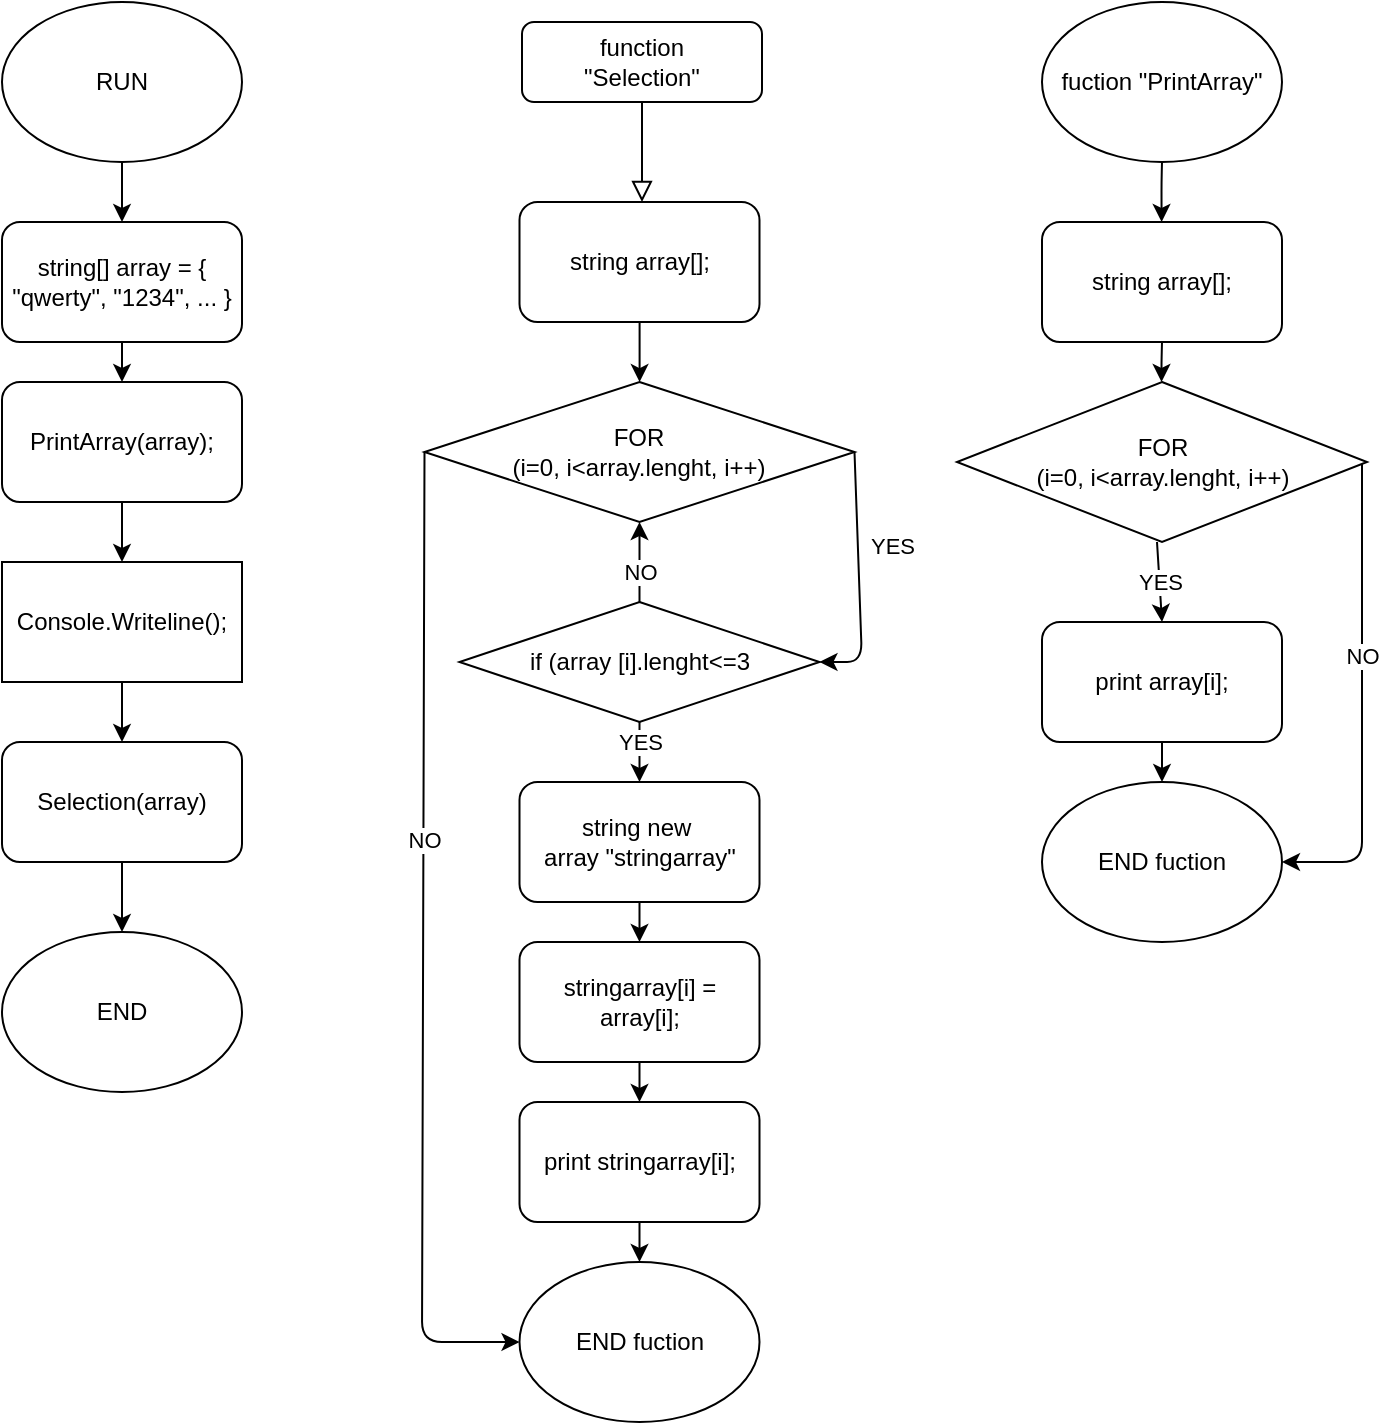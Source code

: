<mxfile version="20.1.4" type="device"><diagram id="C5RBs43oDa-KdzZeNtuy" name="Page-1"><mxGraphModel dx="1422" dy="762" grid="1" gridSize="10" guides="1" tooltips="1" connect="1" arrows="1" fold="1" page="1" pageScale="1" pageWidth="827" pageHeight="1169" math="0" shadow="0"><root><mxCell id="WIyWlLk6GJQsqaUBKTNV-0"/><mxCell id="WIyWlLk6GJQsqaUBKTNV-1" parent="WIyWlLk6GJQsqaUBKTNV-0"/><mxCell id="WIyWlLk6GJQsqaUBKTNV-2" value="" style="rounded=0;html=1;jettySize=auto;orthogonalLoop=1;fontSize=11;endArrow=block;endFill=0;endSize=8;strokeWidth=1;shadow=0;labelBackgroundColor=none;edgeStyle=orthogonalEdgeStyle;" parent="WIyWlLk6GJQsqaUBKTNV-1" source="WIyWlLk6GJQsqaUBKTNV-3" edge="1"><mxGeometry relative="1" as="geometry"><mxPoint x="410" y="230" as="targetPoint"/></mxGeometry></mxCell><mxCell id="WIyWlLk6GJQsqaUBKTNV-3" value="function&lt;br&gt;&quot;Selection&quot;" style="rounded=1;whiteSpace=wrap;html=1;fontSize=12;glass=0;strokeWidth=1;shadow=0;" parent="WIyWlLk6GJQsqaUBKTNV-1" vertex="1"><mxGeometry x="350" y="140" width="120" height="40" as="geometry"/></mxCell><mxCell id="RyIoSU2lps9mz3ZogZtY-0" value="print stringarray[i];" style="rounded=1;whiteSpace=wrap;html=1;" vertex="1" parent="WIyWlLk6GJQsqaUBKTNV-1"><mxGeometry x="348.75" y="680" width="120" height="60" as="geometry"/></mxCell><mxCell id="RyIoSU2lps9mz3ZogZtY-1" value="" style="edgeStyle=orthogonalEdgeStyle;rounded=0;orthogonalLoop=1;jettySize=auto;html=1;fontSize=8;" edge="1" parent="WIyWlLk6GJQsqaUBKTNV-1" source="RyIoSU2lps9mz3ZogZtY-2" target="RyIoSU2lps9mz3ZogZtY-3"><mxGeometry relative="1" as="geometry"/></mxCell><mxCell id="RyIoSU2lps9mz3ZogZtY-2" value="string array[];" style="rounded=1;whiteSpace=wrap;html=1;" vertex="1" parent="WIyWlLk6GJQsqaUBKTNV-1"><mxGeometry x="348.75" y="230" width="120" height="60" as="geometry"/></mxCell><mxCell id="RyIoSU2lps9mz3ZogZtY-3" value="&lt;span style=&quot;font-family: &amp;#34;helvetica&amp;#34;&quot;&gt;FOR &lt;br&gt;(i=0, i&amp;lt;array.lenght, i++)&lt;/span&gt;" style="rhombus;whiteSpace=wrap;html=1;" vertex="1" parent="WIyWlLk6GJQsqaUBKTNV-1"><mxGeometry x="301.25" y="320" width="215" height="70" as="geometry"/></mxCell><mxCell id="RyIoSU2lps9mz3ZogZtY-4" value="if (array [i].lenght&amp;lt;=3" style="rhombus;whiteSpace=wrap;html=1;" vertex="1" parent="WIyWlLk6GJQsqaUBKTNV-1"><mxGeometry x="318.75" y="430" width="180" height="60" as="geometry"/></mxCell><mxCell id="RyIoSU2lps9mz3ZogZtY-5" value="string new&amp;nbsp;&lt;br&gt;&amp;nbsp;array &quot;stringarray&quot;&amp;nbsp;" style="rounded=1;whiteSpace=wrap;html=1;" vertex="1" parent="WIyWlLk6GJQsqaUBKTNV-1"><mxGeometry x="348.75" y="520" width="120" height="60" as="geometry"/></mxCell><mxCell id="RyIoSU2lps9mz3ZogZtY-6" value="stringarray[i] = array[i];" style="rounded=1;whiteSpace=wrap;html=1;" vertex="1" parent="WIyWlLk6GJQsqaUBKTNV-1"><mxGeometry x="348.75" y="600" width="120" height="60" as="geometry"/></mxCell><mxCell id="RyIoSU2lps9mz3ZogZtY-7" value="" style="endArrow=classic;html=1;entryX=1;entryY=0.5;entryDx=0;entryDy=0;exitX=1;exitY=0.5;exitDx=0;exitDy=0;" edge="1" parent="WIyWlLk6GJQsqaUBKTNV-1" source="RyIoSU2lps9mz3ZogZtY-3" target="RyIoSU2lps9mz3ZogZtY-4"><mxGeometry relative="1" as="geometry"><mxPoint x="604" y="370" as="sourcePoint"/><mxPoint x="621.5" y="475" as="targetPoint"/><Array as="points"><mxPoint x="520" y="460"/></Array></mxGeometry></mxCell><mxCell id="RyIoSU2lps9mz3ZogZtY-9" value="&lt;span&gt;END fuction&lt;/span&gt;" style="ellipse;whiteSpace=wrap;html=1;" vertex="1" parent="WIyWlLk6GJQsqaUBKTNV-1"><mxGeometry x="348.75" y="760" width="120" height="80" as="geometry"/></mxCell><mxCell id="RyIoSU2lps9mz3ZogZtY-10" value="" style="endArrow=classic;html=1;entryX=0;entryY=0.5;entryDx=0;entryDy=0;exitX=0;exitY=0.5;exitDx=0;exitDy=0;" edge="1" parent="WIyWlLk6GJQsqaUBKTNV-1" source="RyIoSU2lps9mz3ZogZtY-3" target="RyIoSU2lps9mz3ZogZtY-9"><mxGeometry relative="1" as="geometry"><mxPoint x="287.5" y="355" as="sourcePoint"/><mxPoint x="240" y="800" as="targetPoint"/><Array as="points"><mxPoint x="300" y="800"/></Array></mxGeometry></mxCell><mxCell id="RyIoSU2lps9mz3ZogZtY-11" value="NO" style="edgeLabel;resizable=0;html=1;align=center;verticalAlign=middle;" connectable="0" vertex="1" parent="RyIoSU2lps9mz3ZogZtY-10"><mxGeometry relative="1" as="geometry"><mxPoint y="-53" as="offset"/></mxGeometry></mxCell><mxCell id="RyIoSU2lps9mz3ZogZtY-12" value="" style="endArrow=classic;html=1;exitX=0.5;exitY=1;exitDx=0;exitDy=0;" edge="1" parent="WIyWlLk6GJQsqaUBKTNV-1" source="RyIoSU2lps9mz3ZogZtY-5" target="RyIoSU2lps9mz3ZogZtY-6"><mxGeometry width="50" height="50" relative="1" as="geometry"><mxPoint x="408.75" y="659" as="sourcePoint"/><mxPoint x="408.75" y="699" as="targetPoint"/></mxGeometry></mxCell><mxCell id="RyIoSU2lps9mz3ZogZtY-13" value="" style="endArrow=classic;html=1;exitX=0.5;exitY=1;exitDx=0;exitDy=0;entryX=0.5;entryY=0;entryDx=0;entryDy=0;" edge="1" parent="WIyWlLk6GJQsqaUBKTNV-1" source="RyIoSU2lps9mz3ZogZtY-6" target="RyIoSU2lps9mz3ZogZtY-0"><mxGeometry width="50" height="50" relative="1" as="geometry"><mxPoint x="418.75" y="669" as="sourcePoint"/><mxPoint x="398.75" y="820" as="targetPoint"/></mxGeometry></mxCell><mxCell id="RyIoSU2lps9mz3ZogZtY-14" value="" style="endArrow=classic;html=1;exitX=0.5;exitY=1;exitDx=0;exitDy=0;entryX=0.5;entryY=0;entryDx=0;entryDy=0;" edge="1" parent="WIyWlLk6GJQsqaUBKTNV-1" source="RyIoSU2lps9mz3ZogZtY-0" target="RyIoSU2lps9mz3ZogZtY-9"><mxGeometry width="50" height="50" relative="1" as="geometry"><mxPoint x="408.75" y="849" as="sourcePoint"/><mxPoint x="408.75" y="879" as="targetPoint"/></mxGeometry></mxCell><mxCell id="RyIoSU2lps9mz3ZogZtY-15" value="" style="endArrow=classic;html=1;exitX=0.5;exitY=0;exitDx=0;exitDy=0;entryX=0.5;entryY=1;entryDx=0;entryDy=0;" edge="1" parent="WIyWlLk6GJQsqaUBKTNV-1" source="RyIoSU2lps9mz3ZogZtY-4" target="RyIoSU2lps9mz3ZogZtY-3"><mxGeometry relative="1" as="geometry"><mxPoint x="308.75" y="660" as="sourcePoint"/><mxPoint x="408.75" y="660" as="targetPoint"/></mxGeometry></mxCell><mxCell id="RyIoSU2lps9mz3ZogZtY-16" value="NO" style="edgeLabel;resizable=0;html=1;align=center;verticalAlign=middle;" connectable="0" vertex="1" parent="RyIoSU2lps9mz3ZogZtY-15"><mxGeometry relative="1" as="geometry"><mxPoint y="5" as="offset"/></mxGeometry></mxCell><mxCell id="RyIoSU2lps9mz3ZogZtY-17" value="" style="endArrow=classic;html=1;exitX=0.5;exitY=1;exitDx=0;exitDy=0;entryX=0.5;entryY=0;entryDx=0;entryDy=0;" edge="1" parent="WIyWlLk6GJQsqaUBKTNV-1" source="RyIoSU2lps9mz3ZogZtY-4" target="RyIoSU2lps9mz3ZogZtY-5"><mxGeometry relative="1" as="geometry"><mxPoint x="398.25" y="620" as="sourcePoint"/><mxPoint x="398.25" y="660" as="targetPoint"/></mxGeometry></mxCell><mxCell id="RyIoSU2lps9mz3ZogZtY-18" value="YES" style="edgeLabel;resizable=0;html=1;align=center;verticalAlign=middle;" connectable="0" vertex="1" parent="RyIoSU2lps9mz3ZogZtY-17"><mxGeometry relative="1" as="geometry"><mxPoint y="-5" as="offset"/></mxGeometry></mxCell><mxCell id="RyIoSU2lps9mz3ZogZtY-19" value="print array[i];" style="rounded=1;whiteSpace=wrap;html=1;" vertex="1" parent="WIyWlLk6GJQsqaUBKTNV-1"><mxGeometry x="610" y="440" width="120" height="60" as="geometry"/></mxCell><mxCell id="RyIoSU2lps9mz3ZogZtY-20" value="string array[];" style="rounded=1;whiteSpace=wrap;html=1;" vertex="1" parent="WIyWlLk6GJQsqaUBKTNV-1"><mxGeometry x="610" y="240" width="120" height="60" as="geometry"/></mxCell><mxCell id="RyIoSU2lps9mz3ZogZtY-21" value="&lt;span&gt;fuction &quot;PrintArray&quot;&lt;/span&gt;" style="ellipse;whiteSpace=wrap;html=1;" vertex="1" parent="WIyWlLk6GJQsqaUBKTNV-1"><mxGeometry x="610" y="130" width="120" height="80" as="geometry"/></mxCell><mxCell id="RyIoSU2lps9mz3ZogZtY-22" value="" style="endArrow=classic;html=1;" edge="1" parent="WIyWlLk6GJQsqaUBKTNV-1" source="RyIoSU2lps9mz3ZogZtY-21" target="RyIoSU2lps9mz3ZogZtY-20"><mxGeometry relative="1" as="geometry"><mxPoint x="669.76" y="210" as="sourcePoint"/><mxPoint x="669.76" y="240" as="targetPoint"/><Array as="points"><mxPoint x="669.76" y="220"/><mxPoint x="669.76" y="230"/></Array></mxGeometry></mxCell><mxCell id="RyIoSU2lps9mz3ZogZtY-23" value="" style="endArrow=classic;html=1;exitX=0.5;exitY=1;exitDx=0;exitDy=0;" edge="1" parent="WIyWlLk6GJQsqaUBKTNV-1" source="RyIoSU2lps9mz3ZogZtY-20"><mxGeometry relative="1" as="geometry"><mxPoint x="670" y="300" as="sourcePoint"/><mxPoint x="669.711" y="320.863" as="targetPoint"/><Array as="points"><mxPoint x="669.76" y="310"/><mxPoint x="669.76" y="320"/></Array></mxGeometry></mxCell><mxCell id="RyIoSU2lps9mz3ZogZtY-24" value="&lt;span&gt;END fuction&lt;/span&gt;" style="ellipse;whiteSpace=wrap;html=1;" vertex="1" parent="WIyWlLk6GJQsqaUBKTNV-1"><mxGeometry x="610" y="520" width="120" height="80" as="geometry"/></mxCell><mxCell id="RyIoSU2lps9mz3ZogZtY-25" value="" style="endArrow=classic;html=1;entryX=1;entryY=0.5;entryDx=0;entryDy=0;exitX=1;exitY=0.5;exitDx=0;exitDy=0;" edge="1" parent="WIyWlLk6GJQsqaUBKTNV-1" target="RyIoSU2lps9mz3ZogZtY-24"><mxGeometry relative="1" as="geometry"><mxPoint x="770" y="360" as="sourcePoint"/><mxPoint x="530" y="390" as="targetPoint"/><Array as="points"><mxPoint x="770" y="410"/><mxPoint x="770" y="560"/></Array></mxGeometry></mxCell><mxCell id="RyIoSU2lps9mz3ZogZtY-26" value="NO" style="edgeLabel;resizable=0;html=1;align=center;verticalAlign=middle;" connectable="0" vertex="1" parent="RyIoSU2lps9mz3ZogZtY-25"><mxGeometry relative="1" as="geometry"><mxPoint y="-23" as="offset"/></mxGeometry></mxCell><mxCell id="RyIoSU2lps9mz3ZogZtY-27" value="" style="endArrow=classic;html=1;exitX=0.5;exitY=1;exitDx=0;exitDy=0;entryX=0.5;entryY=0;entryDx=0;entryDy=0;" edge="1" parent="WIyWlLk6GJQsqaUBKTNV-1" source="RyIoSU2lps9mz3ZogZtY-19" target="RyIoSU2lps9mz3ZogZtY-24"><mxGeometry width="50" height="50" relative="1" as="geometry"><mxPoint x="680" y="850" as="sourcePoint"/><mxPoint x="680" y="880" as="targetPoint"/></mxGeometry></mxCell><mxCell id="RyIoSU2lps9mz3ZogZtY-28" value="" style="endArrow=classic;html=1;exitX=0.5;exitY=1;exitDx=0;exitDy=0;entryX=0.5;entryY=0;entryDx=0;entryDy=0;" edge="1" parent="WIyWlLk6GJQsqaUBKTNV-1" target="RyIoSU2lps9mz3ZogZtY-19"><mxGeometry relative="1" as="geometry"><mxPoint x="667.5" y="400" as="sourcePoint"/><mxPoint x="350" y="710.0" as="targetPoint"/></mxGeometry></mxCell><mxCell id="RyIoSU2lps9mz3ZogZtY-29" value="YES" style="edgeLabel;resizable=0;html=1;align=center;verticalAlign=middle;" connectable="0" vertex="1" parent="RyIoSU2lps9mz3ZogZtY-28"><mxGeometry relative="1" as="geometry"/></mxCell><mxCell id="RyIoSU2lps9mz3ZogZtY-30" value="&lt;span style=&quot;font-family: &amp;#34;helvetica&amp;#34;&quot;&gt;FOR &lt;br&gt;(i=0, i&amp;lt;array.lenght, i++)&lt;/span&gt;" style="rhombus;whiteSpace=wrap;html=1;" vertex="1" parent="WIyWlLk6GJQsqaUBKTNV-1"><mxGeometry x="567.5" y="320" width="205" height="80" as="geometry"/></mxCell><mxCell id="RyIoSU2lps9mz3ZogZtY-41" value="YES" style="edgeLabel;resizable=0;html=1;align=center;verticalAlign=middle;" connectable="0" vertex="1" parent="WIyWlLk6GJQsqaUBKTNV-1"><mxGeometry x="410" y="500" as="geometry"><mxPoint x="125" y="-98" as="offset"/></mxGeometry></mxCell><mxCell id="RyIoSU2lps9mz3ZogZtY-55" value="RUN" style="ellipse;whiteSpace=wrap;html=1;" vertex="1" parent="WIyWlLk6GJQsqaUBKTNV-1"><mxGeometry x="90" y="130" width="120" height="80" as="geometry"/></mxCell><mxCell id="RyIoSU2lps9mz3ZogZtY-56" value="string[] array = { &quot;qwerty&quot;, &quot;1234&quot;, ... }" style="rounded=1;whiteSpace=wrap;html=1;" vertex="1" parent="WIyWlLk6GJQsqaUBKTNV-1"><mxGeometry x="90" y="240" width="120" height="60" as="geometry"/></mxCell><mxCell id="RyIoSU2lps9mz3ZogZtY-57" value="PrintArray(array);" style="rounded=1;whiteSpace=wrap;html=1;" vertex="1" parent="WIyWlLk6GJQsqaUBKTNV-1"><mxGeometry x="90" y="320" width="120" height="60" as="geometry"/></mxCell><mxCell id="RyIoSU2lps9mz3ZogZtY-58" value="Console.Writeline();" style="whiteSpace=wrap;html=1;" vertex="1" parent="WIyWlLk6GJQsqaUBKTNV-1"><mxGeometry x="90" y="410" width="120" height="60" as="geometry"/></mxCell><mxCell id="RyIoSU2lps9mz3ZogZtY-59" value="Selection(array)" style="rounded=1;whiteSpace=wrap;html=1;" vertex="1" parent="WIyWlLk6GJQsqaUBKTNV-1"><mxGeometry x="90" y="500" width="120" height="60" as="geometry"/></mxCell><mxCell id="RyIoSU2lps9mz3ZogZtY-60" value="" style="endArrow=classic;html=1;rounded=0;exitX=0.5;exitY=1;exitDx=0;exitDy=0;entryX=0.5;entryY=0;entryDx=0;entryDy=0;" edge="1" parent="WIyWlLk6GJQsqaUBKTNV-1" source="RyIoSU2lps9mz3ZogZtY-55" target="RyIoSU2lps9mz3ZogZtY-56"><mxGeometry width="50" height="50" relative="1" as="geometry"><mxPoint x="80" y="385" as="sourcePoint"/><mxPoint x="130" y="335" as="targetPoint"/><Array as="points"/></mxGeometry></mxCell><mxCell id="RyIoSU2lps9mz3ZogZtY-61" value="" style="endArrow=classic;html=1;rounded=0;entryX=0.5;entryY=0;entryDx=0;entryDy=0;exitX=0.5;exitY=1;exitDx=0;exitDy=0;" edge="1" parent="WIyWlLk6GJQsqaUBKTNV-1" source="RyIoSU2lps9mz3ZogZtY-56" target="RyIoSU2lps9mz3ZogZtY-57"><mxGeometry width="50" height="50" relative="1" as="geometry"><mxPoint x="80" y="385" as="sourcePoint"/><mxPoint x="130" y="335" as="targetPoint"/></mxGeometry></mxCell><mxCell id="RyIoSU2lps9mz3ZogZtY-62" value="" style="endArrow=classic;html=1;rounded=0;entryX=0.5;entryY=0;entryDx=0;entryDy=0;exitX=0.5;exitY=1;exitDx=0;exitDy=0;" edge="1" parent="WIyWlLk6GJQsqaUBKTNV-1" source="RyIoSU2lps9mz3ZogZtY-57" target="RyIoSU2lps9mz3ZogZtY-58"><mxGeometry width="50" height="50" relative="1" as="geometry"><mxPoint x="160" y="310" as="sourcePoint"/><mxPoint x="160" y="330" as="targetPoint"/></mxGeometry></mxCell><mxCell id="RyIoSU2lps9mz3ZogZtY-63" value="" style="endArrow=classic;html=1;rounded=0;entryX=0.5;entryY=0;entryDx=0;entryDy=0;exitX=0.5;exitY=1;exitDx=0;exitDy=0;" edge="1" parent="WIyWlLk6GJQsqaUBKTNV-1" source="RyIoSU2lps9mz3ZogZtY-58" target="RyIoSU2lps9mz3ZogZtY-59"><mxGeometry width="50" height="50" relative="1" as="geometry"><mxPoint x="160" y="390" as="sourcePoint"/><mxPoint x="160" y="420" as="targetPoint"/></mxGeometry></mxCell><mxCell id="RyIoSU2lps9mz3ZogZtY-64" value="" style="endArrow=classic;html=1;rounded=0;exitX=0.5;exitY=1;exitDx=0;exitDy=0;" edge="1" parent="WIyWlLk6GJQsqaUBKTNV-1" source="RyIoSU2lps9mz3ZogZtY-59" target="RyIoSU2lps9mz3ZogZtY-65"><mxGeometry width="50" height="50" relative="1" as="geometry"><mxPoint x="160" y="480" as="sourcePoint"/><mxPoint x="150" y="595" as="targetPoint"/></mxGeometry></mxCell><mxCell id="RyIoSU2lps9mz3ZogZtY-65" value="END" style="ellipse;whiteSpace=wrap;html=1;" vertex="1" parent="WIyWlLk6GJQsqaUBKTNV-1"><mxGeometry x="90" y="595" width="120" height="80" as="geometry"/></mxCell></root></mxGraphModel></diagram></mxfile>